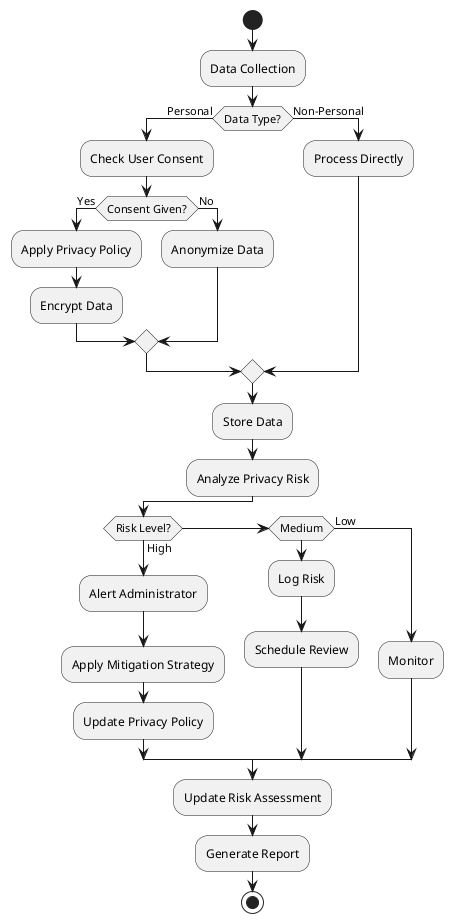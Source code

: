 @startuml Privacy Risk Mitigation Process

start

:Data Collection;
if (Data Type?) then (Personal)
  :Check User Consent;
  if (Consent Given?) then (Yes)
    :Apply Privacy Policy;
    :Encrypt Data;
  else (No)
    :Anonymize Data;
  endif
else (Non-Personal)
  :Process Directly;
endif

:Store Data;
:Analyze Privacy Risk;

if (Risk Level?) then (High)
  :Alert Administrator;
  :Apply Mitigation Strategy;
  :Update Privacy Policy;
else if (Medium) then
  :Log Risk;
  :Schedule Review;
else (Low)
  :Monitor;
endif

:Update Risk Assessment;
:Generate Report;

stop

@enduml 